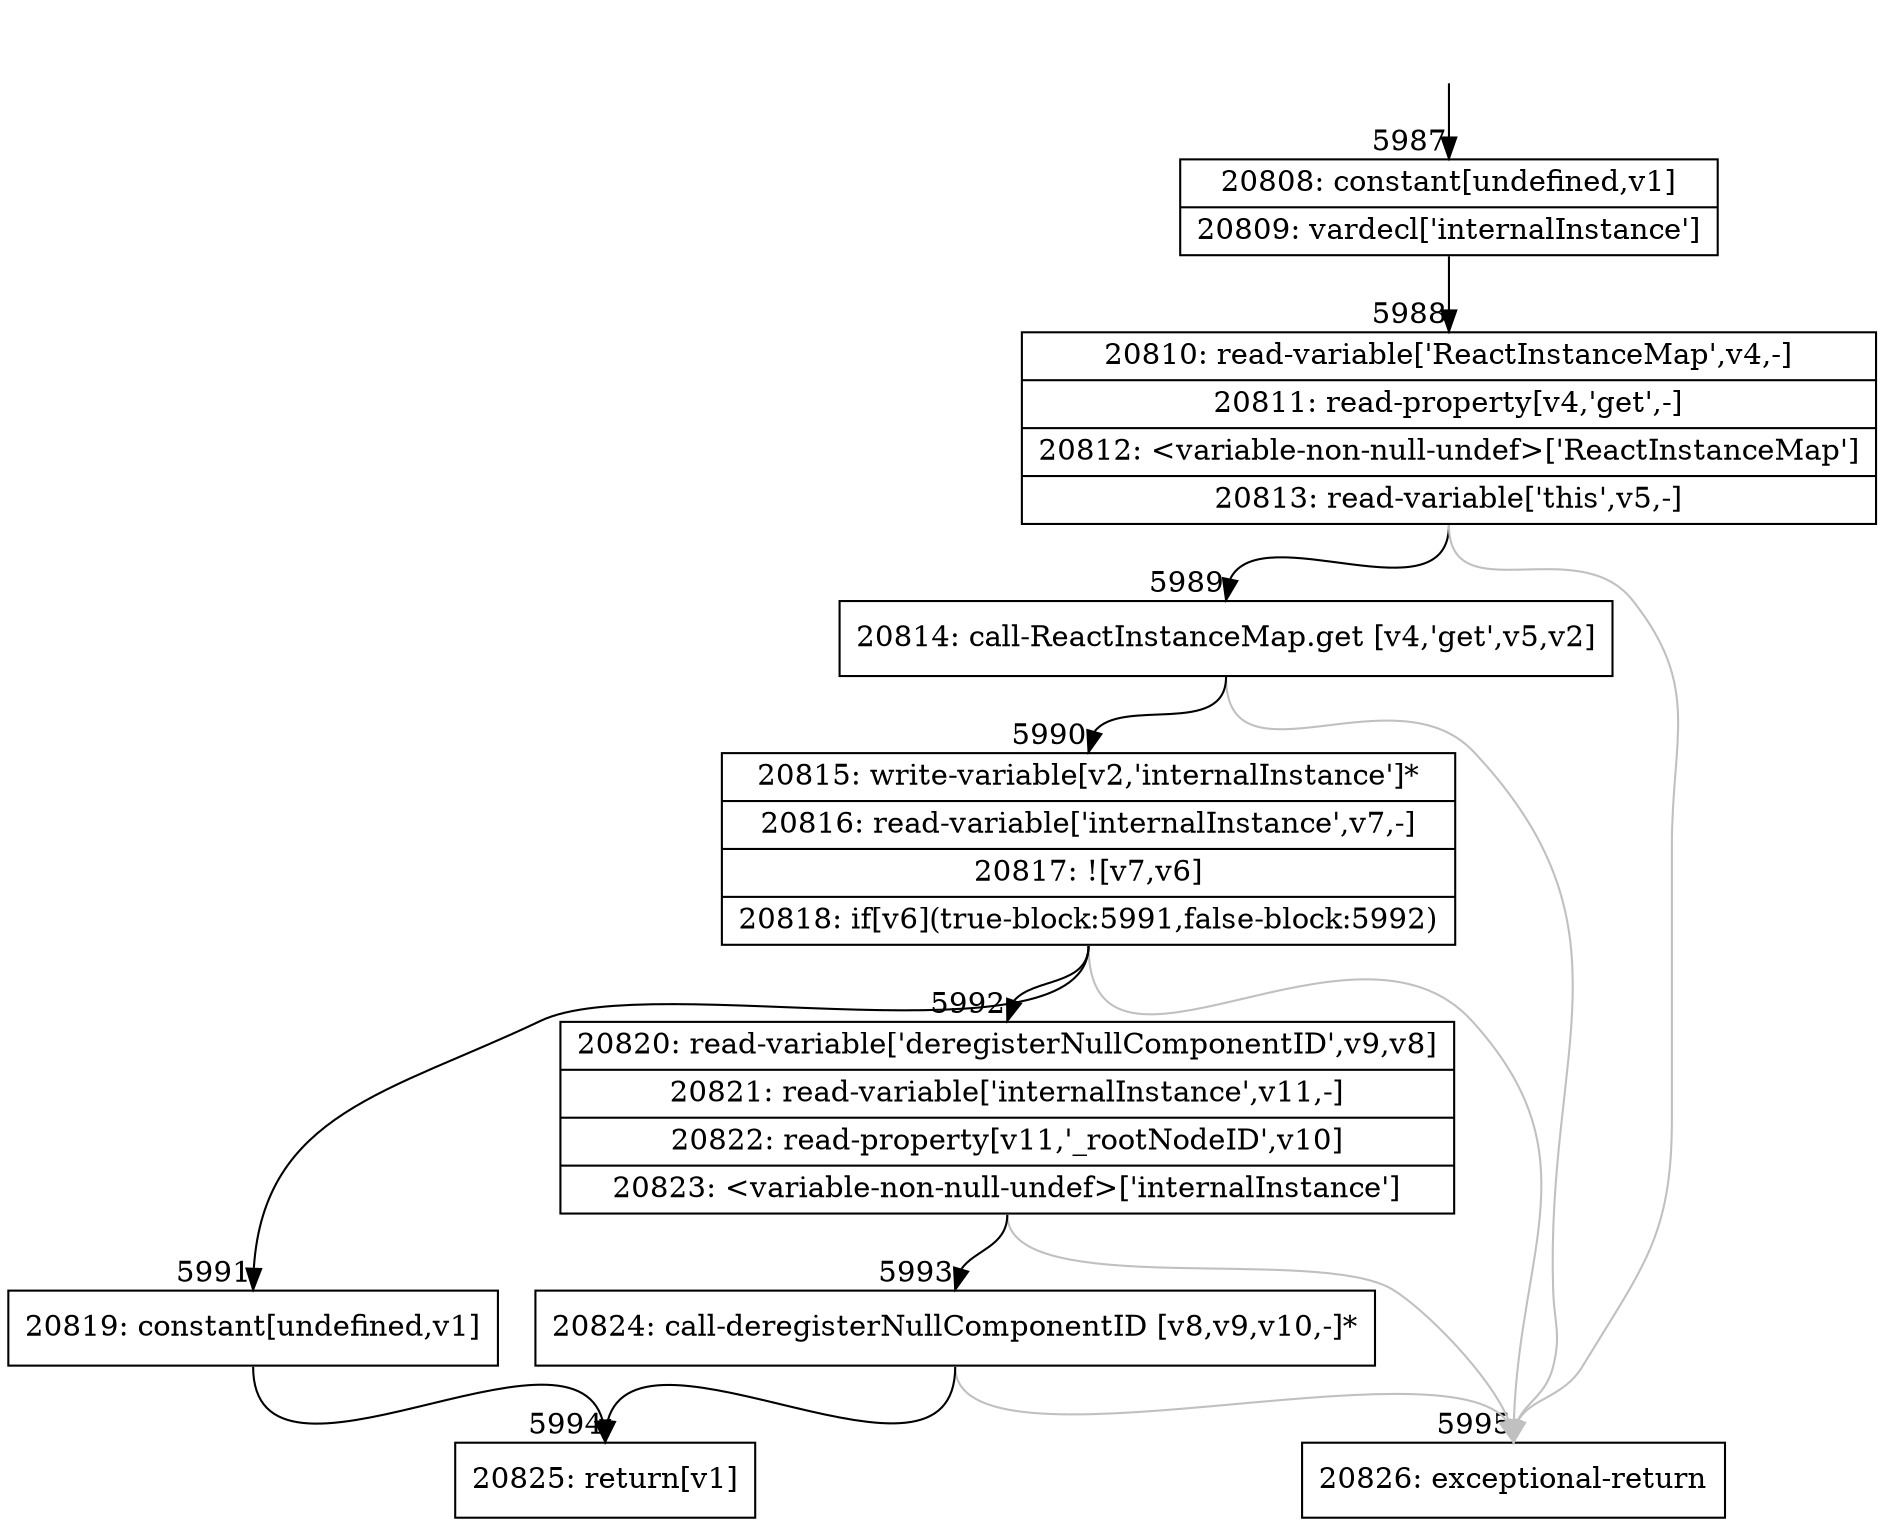 digraph {
rankdir="TD"
BB_entry402[shape=none,label=""];
BB_entry402 -> BB5987 [tailport=s, headport=n, headlabel="    5987"]
BB5987 [shape=record label="{20808: constant[undefined,v1]|20809: vardecl['internalInstance']}" ] 
BB5987 -> BB5988 [tailport=s, headport=n, headlabel="      5988"]
BB5988 [shape=record label="{20810: read-variable['ReactInstanceMap',v4,-]|20811: read-property[v4,'get',-]|20812: \<variable-non-null-undef\>['ReactInstanceMap']|20813: read-variable['this',v5,-]}" ] 
BB5988 -> BB5989 [tailport=s, headport=n, headlabel="      5989"]
BB5988 -> BB5995 [tailport=s, headport=n, color=gray, headlabel="      5995"]
BB5989 [shape=record label="{20814: call-ReactInstanceMap.get [v4,'get',v5,v2]}" ] 
BB5989 -> BB5990 [tailport=s, headport=n, headlabel="      5990"]
BB5989 -> BB5995 [tailport=s, headport=n, color=gray]
BB5990 [shape=record label="{20815: write-variable[v2,'internalInstance']*|20816: read-variable['internalInstance',v7,-]|20817: ![v7,v6]|20818: if[v6](true-block:5991,false-block:5992)}" ] 
BB5990 -> BB5991 [tailport=s, headport=n, headlabel="      5991"]
BB5990 -> BB5992 [tailport=s, headport=n, headlabel="      5992"]
BB5990 -> BB5995 [tailport=s, headport=n, color=gray]
BB5991 [shape=record label="{20819: constant[undefined,v1]}" ] 
BB5991 -> BB5994 [tailport=s, headport=n, headlabel="      5994"]
BB5992 [shape=record label="{20820: read-variable['deregisterNullComponentID',v9,v8]|20821: read-variable['internalInstance',v11,-]|20822: read-property[v11,'_rootNodeID',v10]|20823: \<variable-non-null-undef\>['internalInstance']}" ] 
BB5992 -> BB5993 [tailport=s, headport=n, headlabel="      5993"]
BB5992 -> BB5995 [tailport=s, headport=n, color=gray]
BB5993 [shape=record label="{20824: call-deregisterNullComponentID [v8,v9,v10,-]*}" ] 
BB5993 -> BB5994 [tailport=s, headport=n]
BB5993 -> BB5995 [tailport=s, headport=n, color=gray]
BB5994 [shape=record label="{20825: return[v1]}" ] 
BB5995 [shape=record label="{20826: exceptional-return}" ] 
//#$~ 10616
}
